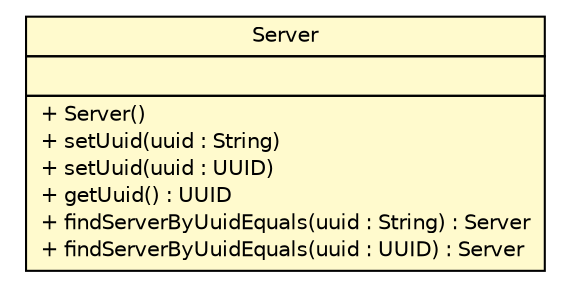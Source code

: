 #!/usr/local/bin/dot
#
# Class diagram 
# Generated by UMLGraph version 5.1 (http://www.umlgraph.org/)
#

digraph G {
	edge [fontname="Helvetica",fontsize=10,labelfontname="Helvetica",labelfontsize=10];
	node [fontname="Helvetica",fontsize=10,shape=plaintext];
	nodesep=0.25;
	ranksep=0.5;
	// net.sereneproject.collector.domain.Server
	c270 [label=<<table title="net.sereneproject.collector.domain.Server" border="0" cellborder="1" cellspacing="0" cellpadding="2" port="p" bgcolor="lemonChiffon" href="./Server.html">
		<tr><td><table border="0" cellspacing="0" cellpadding="1">
<tr><td align="center" balign="center"> Server </td></tr>
		</table></td></tr>
		<tr><td><table border="0" cellspacing="0" cellpadding="1">
<tr><td align="left" balign="left">  </td></tr>
		</table></td></tr>
		<tr><td><table border="0" cellspacing="0" cellpadding="1">
<tr><td align="left" balign="left"> + Server() </td></tr>
<tr><td align="left" balign="left"> + setUuid(uuid : String) </td></tr>
<tr><td align="left" balign="left"> + setUuid(uuid : UUID) </td></tr>
<tr><td align="left" balign="left"> + getUuid() : UUID </td></tr>
<tr><td align="left" balign="left"> + findServerByUuidEquals(uuid : String) : Server </td></tr>
<tr><td align="left" balign="left"> + findServerByUuidEquals(uuid : UUID) : Server </td></tr>
		</table></td></tr>
		</table>>, fontname="Helvetica", fontcolor="black", fontsize=10.0];
}

